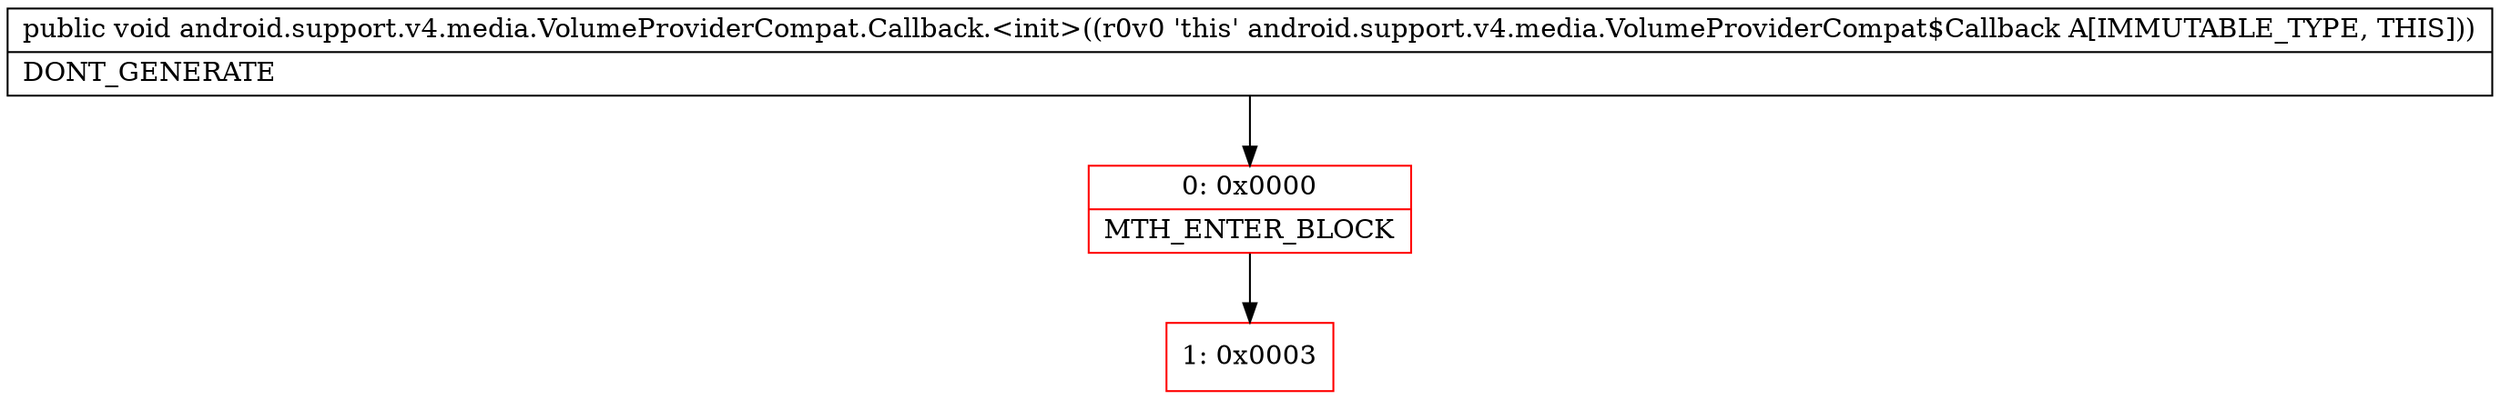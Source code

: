 digraph "CFG forandroid.support.v4.media.VolumeProviderCompat.Callback.\<init\>()V" {
subgraph cluster_Region_2015384892 {
label = "R(0)";
node [shape=record,color=blue];
}
Node_0 [shape=record,color=red,label="{0\:\ 0x0000|MTH_ENTER_BLOCK\l}"];
Node_1 [shape=record,color=red,label="{1\:\ 0x0003}"];
MethodNode[shape=record,label="{public void android.support.v4.media.VolumeProviderCompat.Callback.\<init\>((r0v0 'this' android.support.v4.media.VolumeProviderCompat$Callback A[IMMUTABLE_TYPE, THIS]))  | DONT_GENERATE\l}"];
MethodNode -> Node_0;
Node_0 -> Node_1;
}

